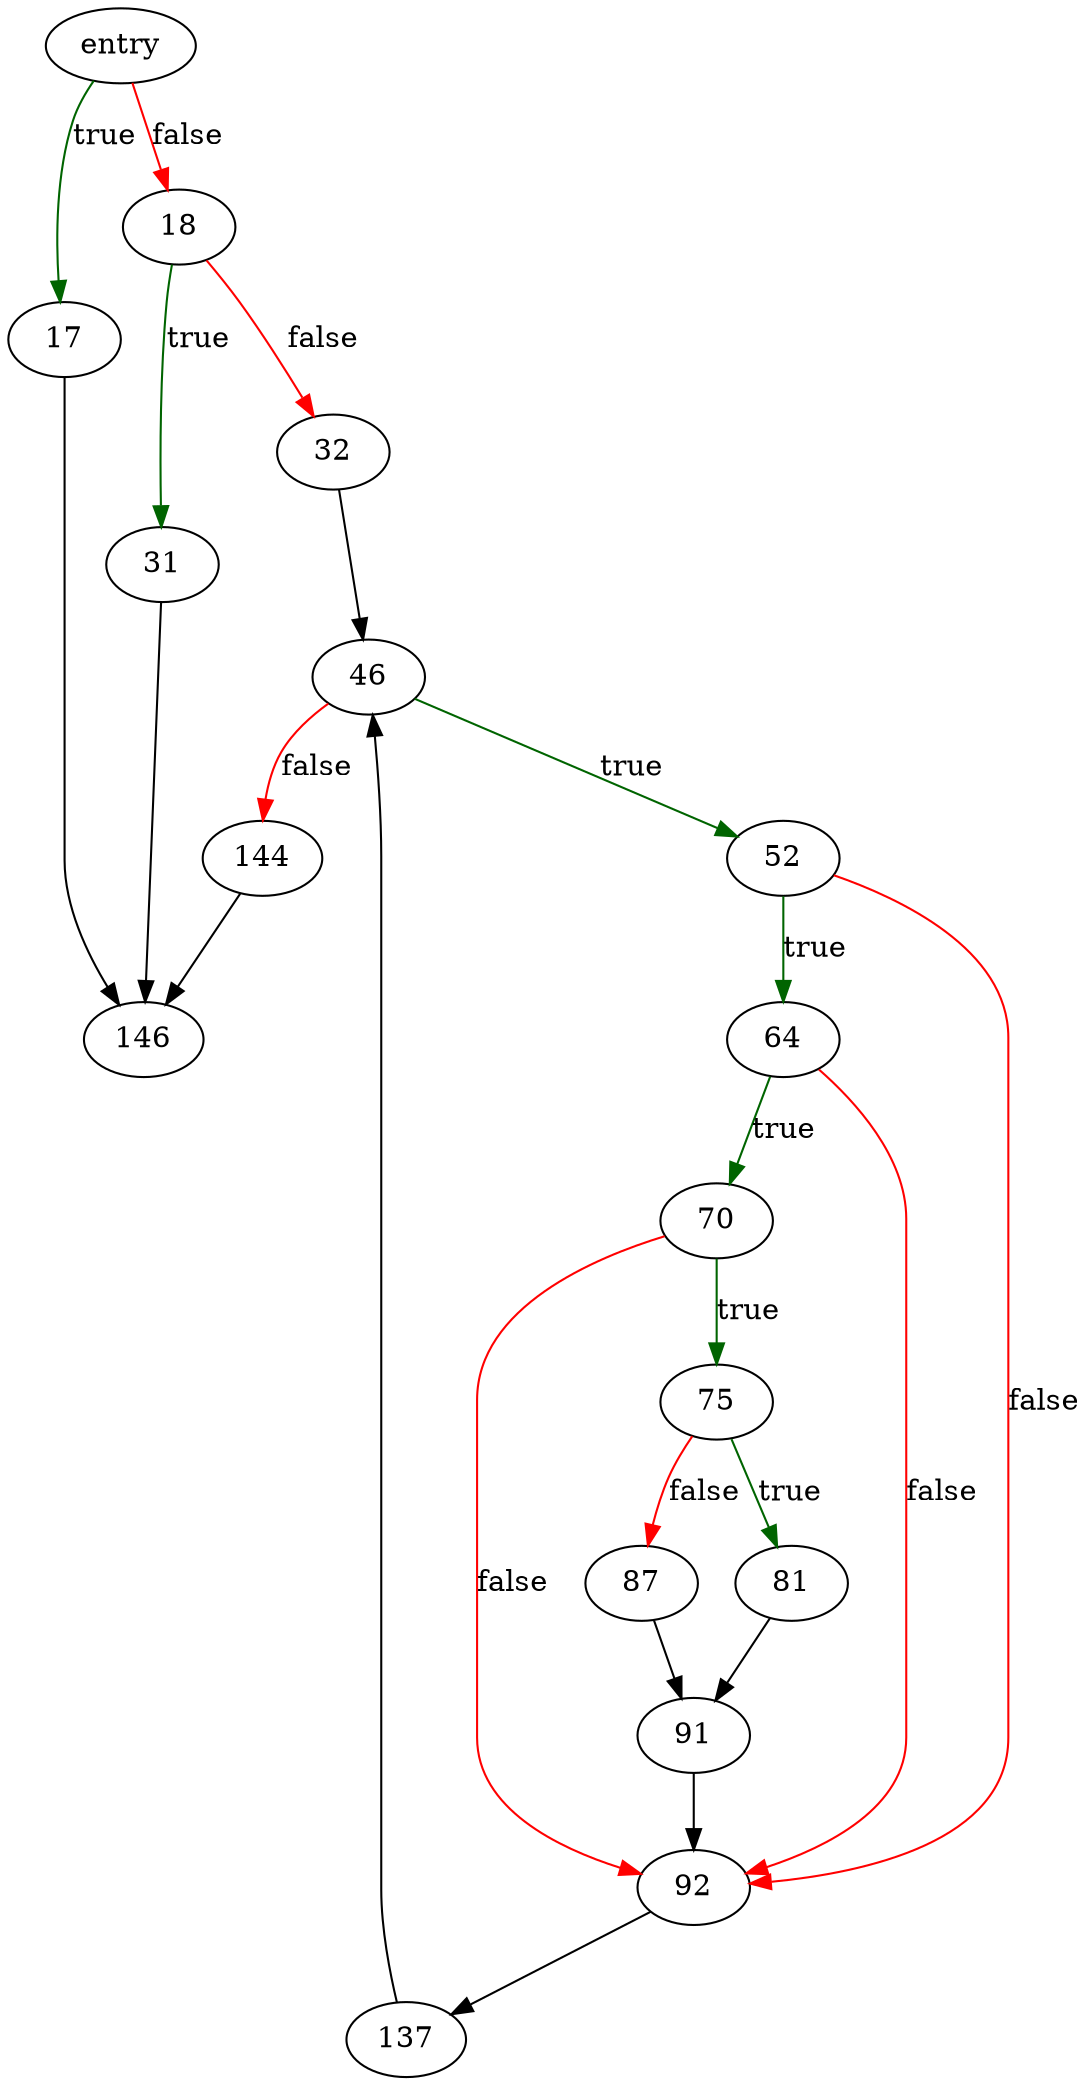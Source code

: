 digraph "sqlite3ExprListDup" {
	// Node definitions.
	3 [label=entry];
	17;
	18;
	31;
	32;
	46;
	52;
	64;
	70;
	75;
	81;
	87;
	91;
	92;
	137;
	144;
	146;

	// Edge definitions.
	3 -> 17 [
		color=darkgreen
		label=true
	];
	3 -> 18 [
		color=red
		label=false
	];
	17 -> 146;
	18 -> 31 [
		color=darkgreen
		label=true
	];
	18 -> 32 [
		color=red
		label=false
	];
	31 -> 146;
	32 -> 46;
	46 -> 52 [
		color=darkgreen
		label=true
	];
	46 -> 144 [
		color=red
		label=false
	];
	52 -> 64 [
		color=darkgreen
		label=true
	];
	52 -> 92 [
		color=red
		label=false
	];
	64 -> 70 [
		color=darkgreen
		label=true
	];
	64 -> 92 [
		color=red
		label=false
	];
	70 -> 75 [
		color=darkgreen
		label=true
	];
	70 -> 92 [
		color=red
		label=false
	];
	75 -> 81 [
		color=darkgreen
		label=true
	];
	75 -> 87 [
		color=red
		label=false
	];
	81 -> 91;
	87 -> 91;
	91 -> 92;
	92 -> 137;
	137 -> 46;
	144 -> 146;
}